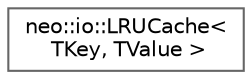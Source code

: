 digraph "Graphical Class Hierarchy"
{
 // LATEX_PDF_SIZE
  bgcolor="transparent";
  edge [fontname=Helvetica,fontsize=10,labelfontname=Helvetica,labelfontsize=10];
  node [fontname=Helvetica,fontsize=10,shape=box,height=0.2,width=0.4];
  rankdir="LR";
  Node0 [id="Node000000",label="neo::io::LRUCache\<\l TKey, TValue \>",height=0.2,width=0.4,color="grey40", fillcolor="white", style="filled",URL="$classneo_1_1io_1_1_l_r_u_cache.html",tooltip="A thread-safe Least Recently Used (LRU) cache."];
}
